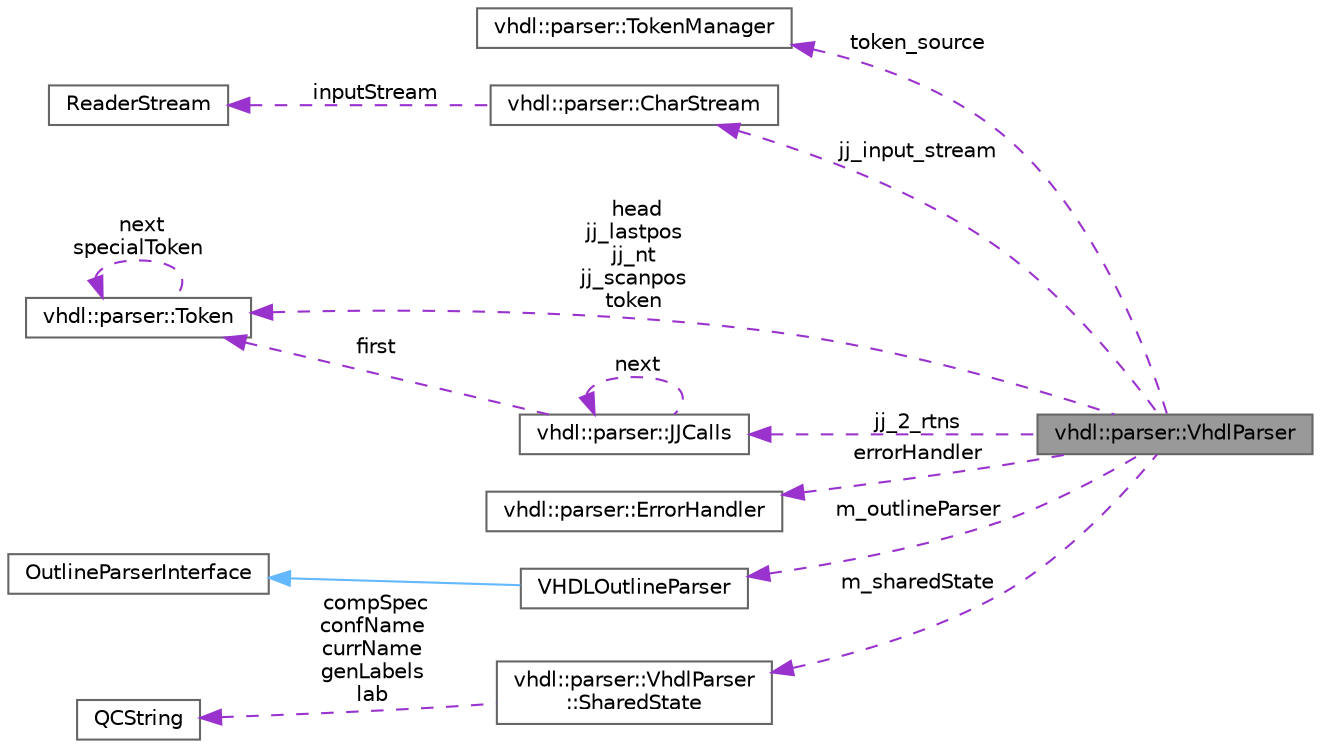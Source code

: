 digraph "vhdl::parser::VhdlParser"
{
 // INTERACTIVE_SVG=YES
 // LATEX_PDF_SIZE
  bgcolor="transparent";
  edge [fontname=Helvetica,fontsize=10,labelfontname=Helvetica,labelfontsize=10];
  node [fontname=Helvetica,fontsize=10,shape=box,height=0.2,width=0.4];
  rankdir="LR";
  Node1 [label="vhdl::parser::VhdlParser",height=0.2,width=0.4,color="gray40", fillcolor="grey60", style="filled", fontcolor="black",tooltip=" "];
  Node2 -> Node1 [dir="back",color="darkorchid3",style="dashed",label=" token_source" ];
  Node2 [label="vhdl::parser::TokenManager",height=0.2,width=0.4,color="gray40", fillcolor="white", style="filled",URL="$d3/d2c/classvhdl_1_1parser_1_1_token_manager.html",tooltip="An implementation for this interface is generated by JavaCCParser."];
  Node3 -> Node1 [dir="back",color="darkorchid3",style="dashed",label=" jj_input_stream" ];
  Node3 [label="vhdl::parser::CharStream",height=0.2,width=0.4,color="gray40", fillcolor="white", style="filled",URL="$d2/d98/classvhdl_1_1parser_1_1_char_stream.html",tooltip="This class describes a character stream that maintains line and column number positions of the charac..."];
  Node4 -> Node3 [dir="back",color="darkorchid3",style="dashed",label=" inputStream" ];
  Node4 [label="ReaderStream",height=0.2,width=0.4,color="gray40", fillcolor="white", style="filled",URL="$d4/d89/class_reader_stream.html",tooltip=" "];
  Node5 -> Node1 [dir="back",color="darkorchid3",style="dashed",label=" head\njj_lastpos\njj_nt\njj_scanpos\ntoken" ];
  Node5 [label="vhdl::parser::Token",height=0.2,width=0.4,color="gray40", fillcolor="white", style="filled",URL="$dc/de7/classvhdl_1_1parser_1_1_token.html",tooltip="Describes the input token stream."];
  Node5 -> Node5 [dir="back",color="darkorchid3",style="dashed",label=" next\nspecialToken" ];
  Node6 -> Node1 [dir="back",color="darkorchid3",style="dashed",label=" jj_2_rtns" ];
  Node6 [label="vhdl::parser::JJCalls",height=0.2,width=0.4,color="gray40", fillcolor="white", style="filled",URL="$d8/da3/structvhdl_1_1parser_1_1_j_j_calls.html",tooltip=" "];
  Node6 -> Node6 [dir="back",color="darkorchid3",style="dashed",label=" next" ];
  Node5 -> Node6 [dir="back",color="darkorchid3",style="dashed",label=" first" ];
  Node7 -> Node1 [dir="back",color="darkorchid3",style="dashed",label=" errorHandler" ];
  Node7 [label="vhdl::parser::ErrorHandler",height=0.2,width=0.4,color="gray40", fillcolor="white", style="filled",URL="$df/d0f/classvhdl_1_1parser_1_1_error_handler.html",tooltip=" "];
  Node8 -> Node1 [dir="back",color="darkorchid3",style="dashed",label=" m_outlineParser" ];
  Node8 [label="VHDLOutlineParser",height=0.2,width=0.4,color="gray40", fillcolor="white", style="filled",URL="$df/d4b/class_v_h_d_l_outline_parser.html",tooltip="VHDL parser using state-based lexical scanning."];
  Node9 -> Node8 [dir="back",color="steelblue1",style="solid"];
  Node9 [label="OutlineParserInterface",height=0.2,width=0.4,color="gray40", fillcolor="white", style="filled",URL="$d5/d79/class_outline_parser_interface.html",tooltip="Abstract interface for outline parsers."];
  Node10 -> Node1 [dir="back",color="darkorchid3",style="dashed",label=" m_sharedState" ];
  Node10 [label="vhdl::parser::VhdlParser\l::SharedState",height=0.2,width=0.4,color="gray40", fillcolor="white", style="filled",URL="$d9/da2/structvhdl_1_1parser_1_1_vhdl_parser_1_1_shared_state.html",tooltip=" "];
  Node11 -> Node10 [dir="back",color="darkorchid3",style="dashed",label=" compSpec\nconfName\ncurrName\ngenLabels\nlab" ];
  Node11 [label="QCString",height=0.2,width=0.4,color="gray40", fillcolor="white", style="filled",URL="$d9/d45/class_q_c_string.html",tooltip="This is an alternative implementation of QCString."];
}
